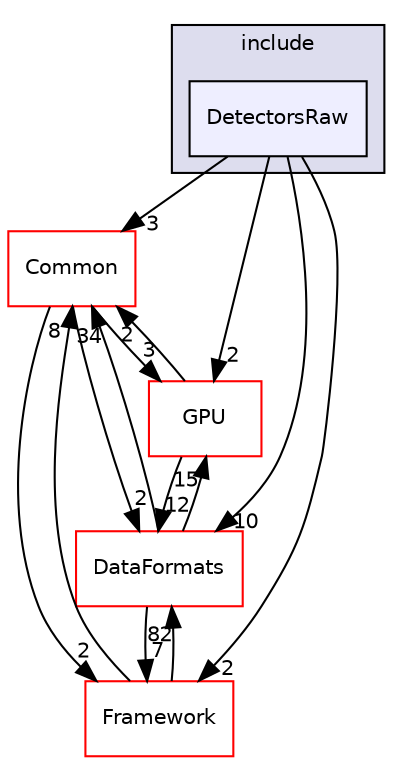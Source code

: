 digraph "/home/travis/build/AliceO2Group/AliceO2/Detectors/Raw/include/DetectorsRaw" {
  bgcolor=transparent;
  compound=true
  node [ fontsize="10", fontname="Helvetica"];
  edge [ labelfontsize="10", labelfontname="Helvetica"];
  subgraph clusterdir_a1183e661fa32b27f9c405ddcaa2e598 {
    graph [ bgcolor="#ddddee", pencolor="black", label="include" fontname="Helvetica", fontsize="10", URL="dir_a1183e661fa32b27f9c405ddcaa2e598.html"]
  dir_e2625640998549bb06c79ae84f0ba0b1 [shape=box, label="DetectorsRaw", style="filled", fillcolor="#eeeeff", pencolor="black", URL="dir_e2625640998549bb06c79ae84f0ba0b1.html"];
  }
  dir_4ab6b4cc6a7edbff49100e9123df213f [shape=box label="Common" color="red" URL="dir_4ab6b4cc6a7edbff49100e9123df213f.html"];
  dir_f511f1e9c03c071966ae594f00bbc5e0 [shape=box label="GPU" color="red" URL="dir_f511f1e9c03c071966ae594f00bbc5e0.html"];
  dir_bcbb2cf9a3d3d83e5515c82071a07177 [shape=box label="Framework" color="red" URL="dir_bcbb2cf9a3d3d83e5515c82071a07177.html"];
  dir_2171f7ec022c5423887b07c69b2f5b48 [shape=box label="DataFormats" color="red" URL="dir_2171f7ec022c5423887b07c69b2f5b48.html"];
  dir_4ab6b4cc6a7edbff49100e9123df213f->dir_f511f1e9c03c071966ae594f00bbc5e0 [headlabel="3", labeldistance=1.5 headhref="dir_000027_000667.html"];
  dir_4ab6b4cc6a7edbff49100e9123df213f->dir_bcbb2cf9a3d3d83e5515c82071a07177 [headlabel="2", labeldistance=1.5 headhref="dir_000027_000013.html"];
  dir_4ab6b4cc6a7edbff49100e9123df213f->dir_2171f7ec022c5423887b07c69b2f5b48 [headlabel="2", labeldistance=1.5 headhref="dir_000027_000076.html"];
  dir_e2625640998549bb06c79ae84f0ba0b1->dir_4ab6b4cc6a7edbff49100e9123df213f [headlabel="3", labeldistance=1.5 headhref="dir_000555_000027.html"];
  dir_e2625640998549bb06c79ae84f0ba0b1->dir_f511f1e9c03c071966ae594f00bbc5e0 [headlabel="2", labeldistance=1.5 headhref="dir_000555_000667.html"];
  dir_e2625640998549bb06c79ae84f0ba0b1->dir_bcbb2cf9a3d3d83e5515c82071a07177 [headlabel="2", labeldistance=1.5 headhref="dir_000555_000013.html"];
  dir_e2625640998549bb06c79ae84f0ba0b1->dir_2171f7ec022c5423887b07c69b2f5b48 [headlabel="10", labeldistance=1.5 headhref="dir_000555_000076.html"];
  dir_f511f1e9c03c071966ae594f00bbc5e0->dir_4ab6b4cc6a7edbff49100e9123df213f [headlabel="2", labeldistance=1.5 headhref="dir_000667_000027.html"];
  dir_f511f1e9c03c071966ae594f00bbc5e0->dir_2171f7ec022c5423887b07c69b2f5b48 [headlabel="12", labeldistance=1.5 headhref="dir_000667_000076.html"];
  dir_bcbb2cf9a3d3d83e5515c82071a07177->dir_4ab6b4cc6a7edbff49100e9123df213f [headlabel="8", labeldistance=1.5 headhref="dir_000013_000027.html"];
  dir_bcbb2cf9a3d3d83e5515c82071a07177->dir_2171f7ec022c5423887b07c69b2f5b48 [headlabel="82", labeldistance=1.5 headhref="dir_000013_000076.html"];
  dir_2171f7ec022c5423887b07c69b2f5b48->dir_4ab6b4cc6a7edbff49100e9123df213f [headlabel="34", labeldistance=1.5 headhref="dir_000076_000027.html"];
  dir_2171f7ec022c5423887b07c69b2f5b48->dir_f511f1e9c03c071966ae594f00bbc5e0 [headlabel="15", labeldistance=1.5 headhref="dir_000076_000667.html"];
  dir_2171f7ec022c5423887b07c69b2f5b48->dir_bcbb2cf9a3d3d83e5515c82071a07177 [headlabel="7", labeldistance=1.5 headhref="dir_000076_000013.html"];
}
